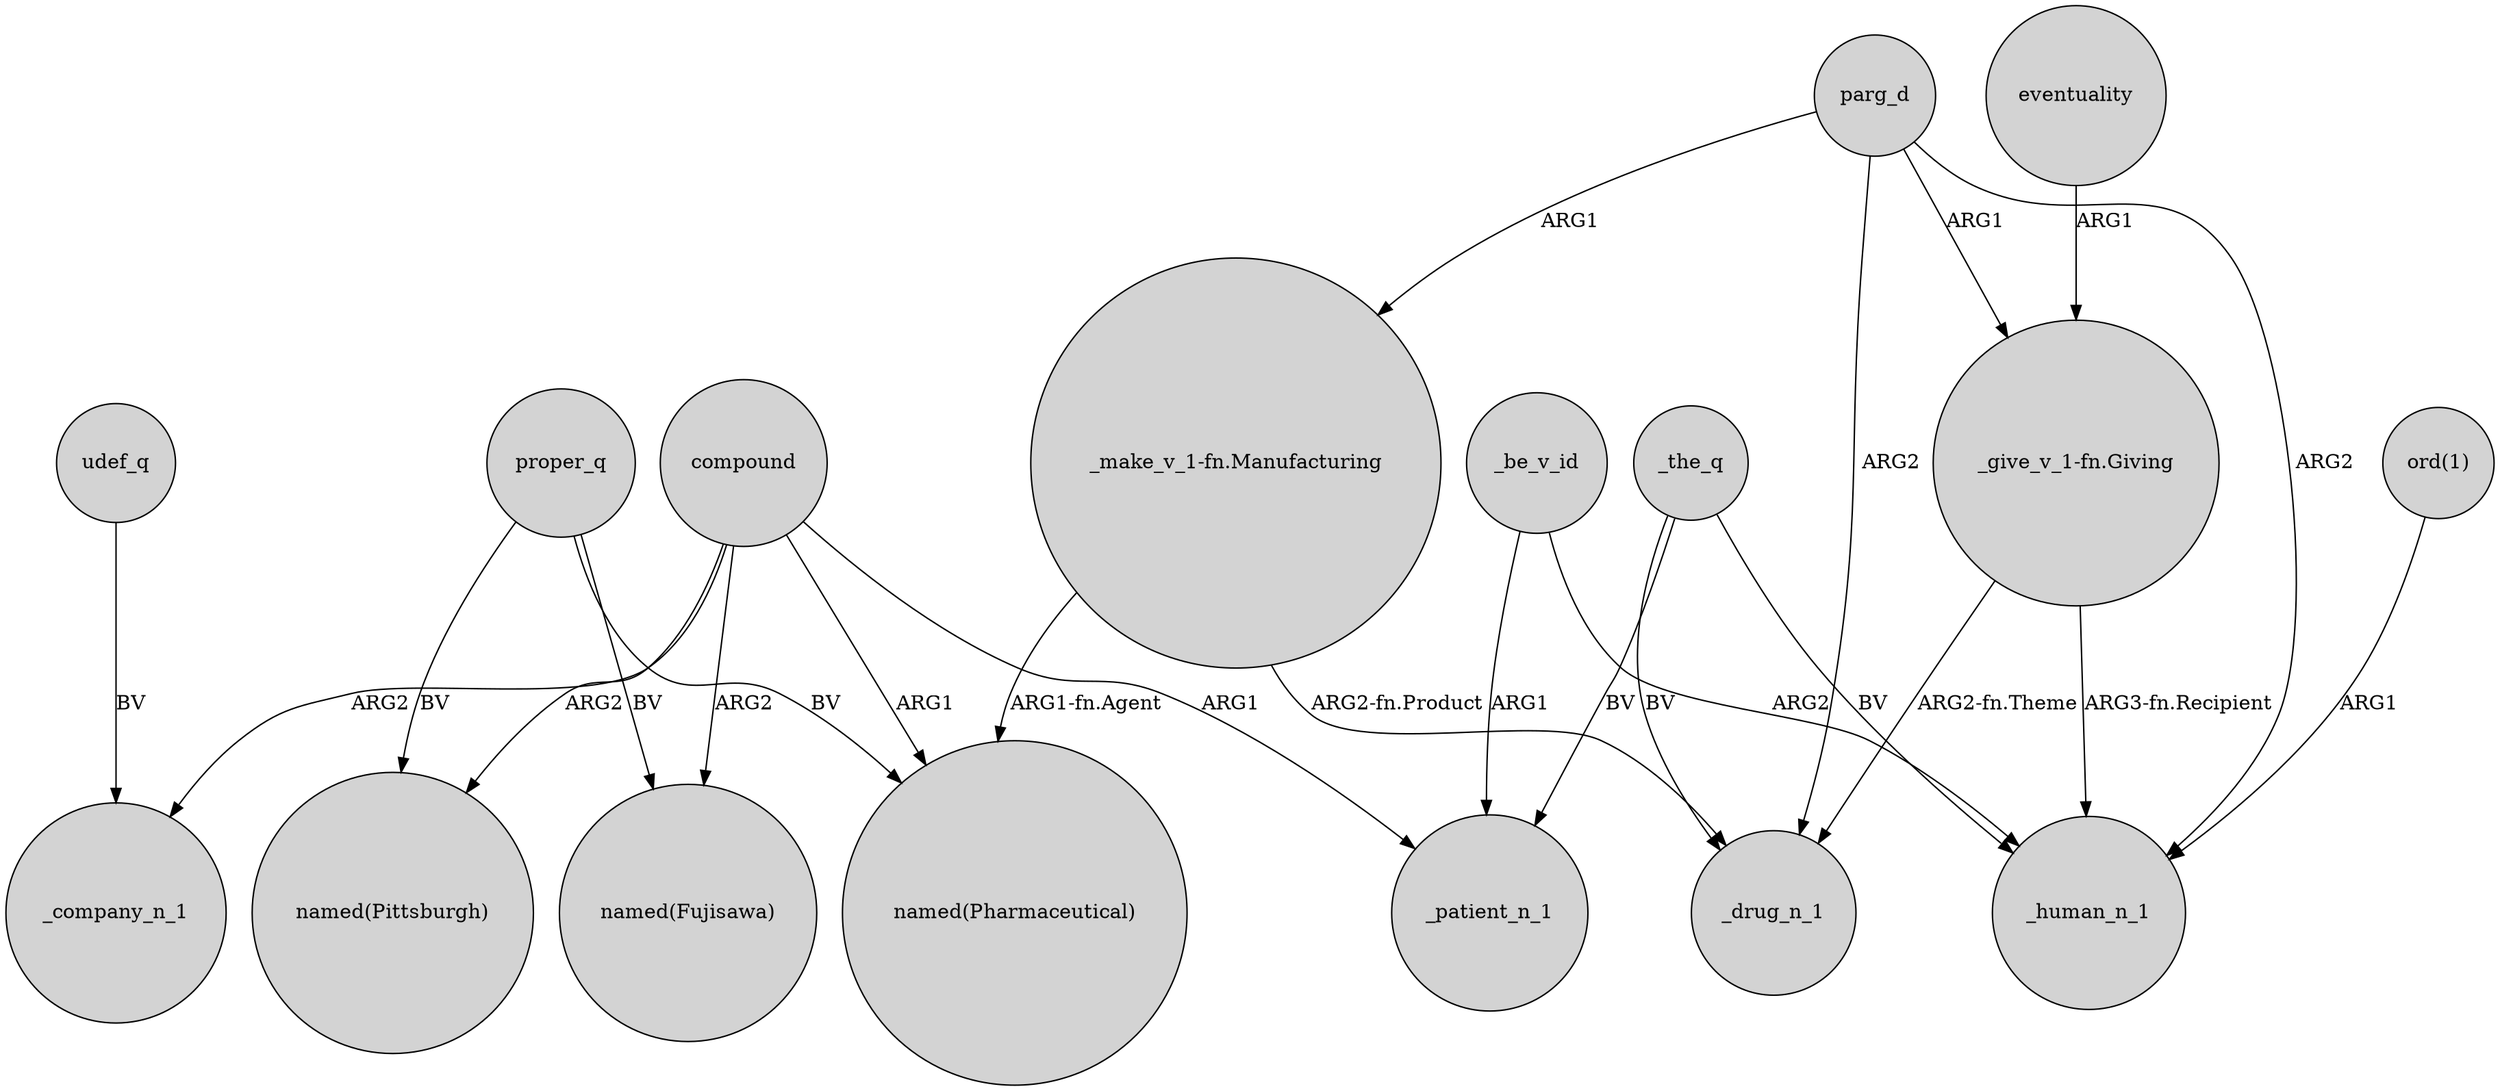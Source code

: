 digraph {
	node [shape=circle style=filled]
	udef_q -> _company_n_1 [label=BV]
	_the_q -> _human_n_1 [label=BV]
	compound -> "named(Pharmaceutical)" [label=ARG1]
	eventuality -> "_give_v_1-fn.Giving" [label=ARG1]
	compound -> _company_n_1 [label=ARG2]
	"_give_v_1-fn.Giving" -> _drug_n_1 [label="ARG2-fn.Theme"]
	"_give_v_1-fn.Giving" -> _human_n_1 [label="ARG3-fn.Recipient"]
	_the_q -> _patient_n_1 [label=BV]
	proper_q -> "named(Fujisawa)" [label=BV]
	parg_d -> _drug_n_1 [label=ARG2]
	parg_d -> "_make_v_1-fn.Manufacturing" [label=ARG1]
	"_make_v_1-fn.Manufacturing" -> "named(Pharmaceutical)" [label="ARG1-fn.Agent"]
	_the_q -> _drug_n_1 [label=BV]
	_be_v_id -> _patient_n_1 [label=ARG1]
	compound -> "named(Fujisawa)" [label=ARG2]
	compound -> "named(Pittsburgh)" [label=ARG2]
	parg_d -> _human_n_1 [label=ARG2]
	"ord(1)" -> _human_n_1 [label=ARG1]
	compound -> _patient_n_1 [label=ARG1]
	_be_v_id -> _human_n_1 [label=ARG2]
	proper_q -> "named(Pharmaceutical)" [label=BV]
	proper_q -> "named(Pittsburgh)" [label=BV]
	parg_d -> "_give_v_1-fn.Giving" [label=ARG1]
	"_make_v_1-fn.Manufacturing" -> _drug_n_1 [label="ARG2-fn.Product"]
}
